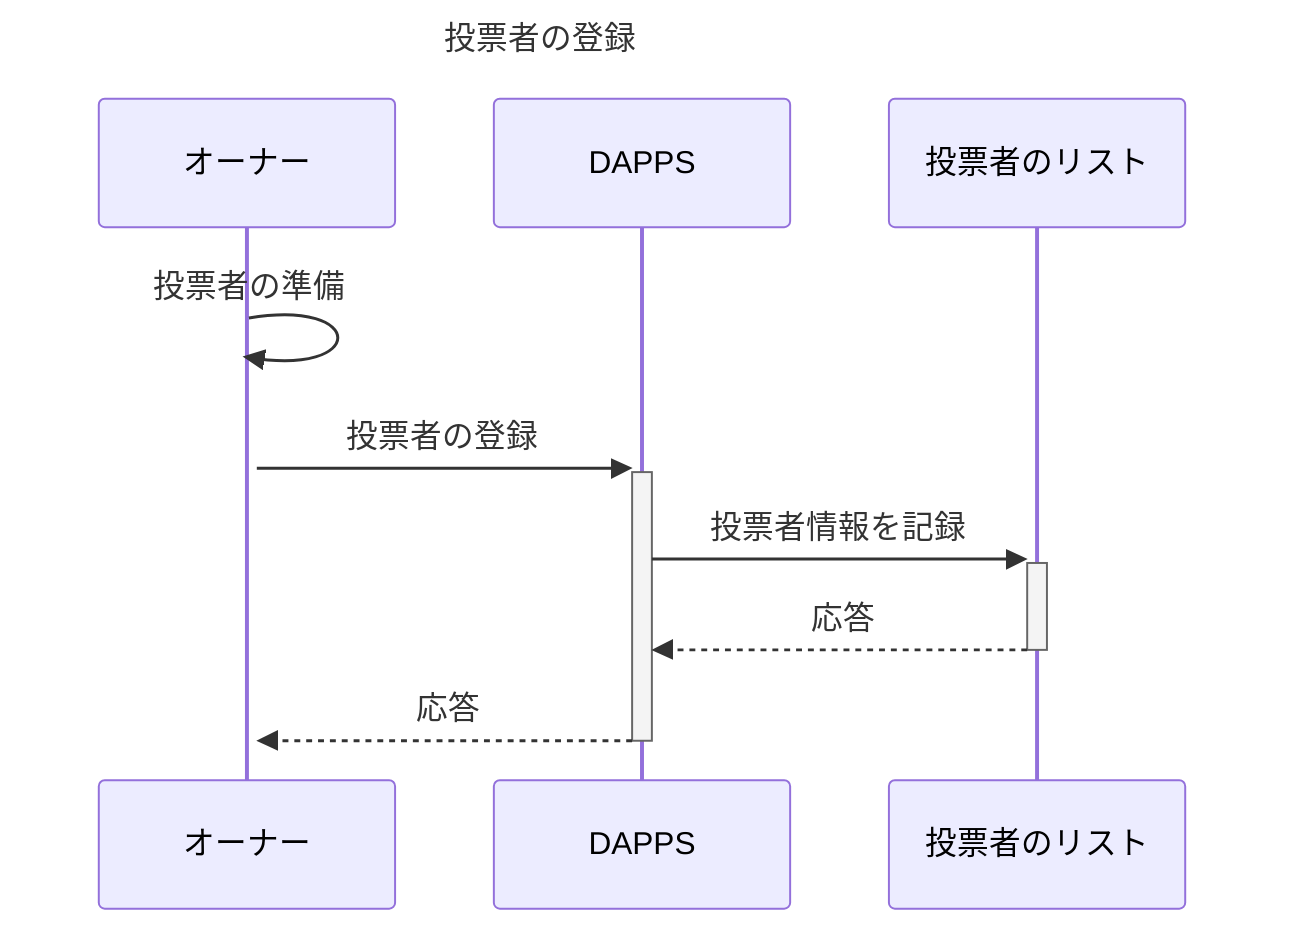 sequenceDiagram
Title: 投票者の登録
participant OW AS オーナー
participant DAPPS
participant VT AS 投票者のリスト

OW ->>+ OW: 投票者の準備

OW ->>+ DAPPS: 投票者の登録
    DAPPS ->>+ VT: 投票者情報を記録
    VT -->>- DAPPS : 応答
DAPPS -->>- OW : 応答